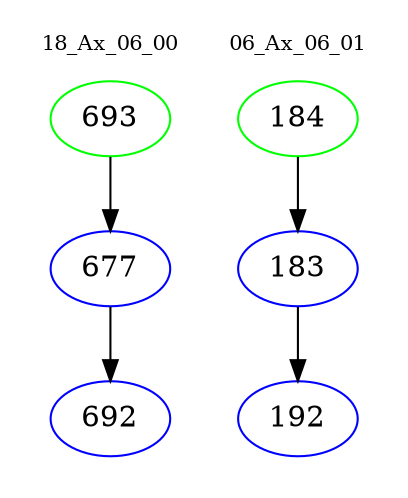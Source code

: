digraph{
subgraph cluster_0 {
color = white
label = "18_Ax_06_00";
fontsize=10;
T0_693 [label="693", color="green"]
T0_693 -> T0_677 [color="black"]
T0_677 [label="677", color="blue"]
T0_677 -> T0_692 [color="black"]
T0_692 [label="692", color="blue"]
}
subgraph cluster_1 {
color = white
label = "06_Ax_06_01";
fontsize=10;
T1_184 [label="184", color="green"]
T1_184 -> T1_183 [color="black"]
T1_183 [label="183", color="blue"]
T1_183 -> T1_192 [color="black"]
T1_192 [label="192", color="blue"]
}
}
